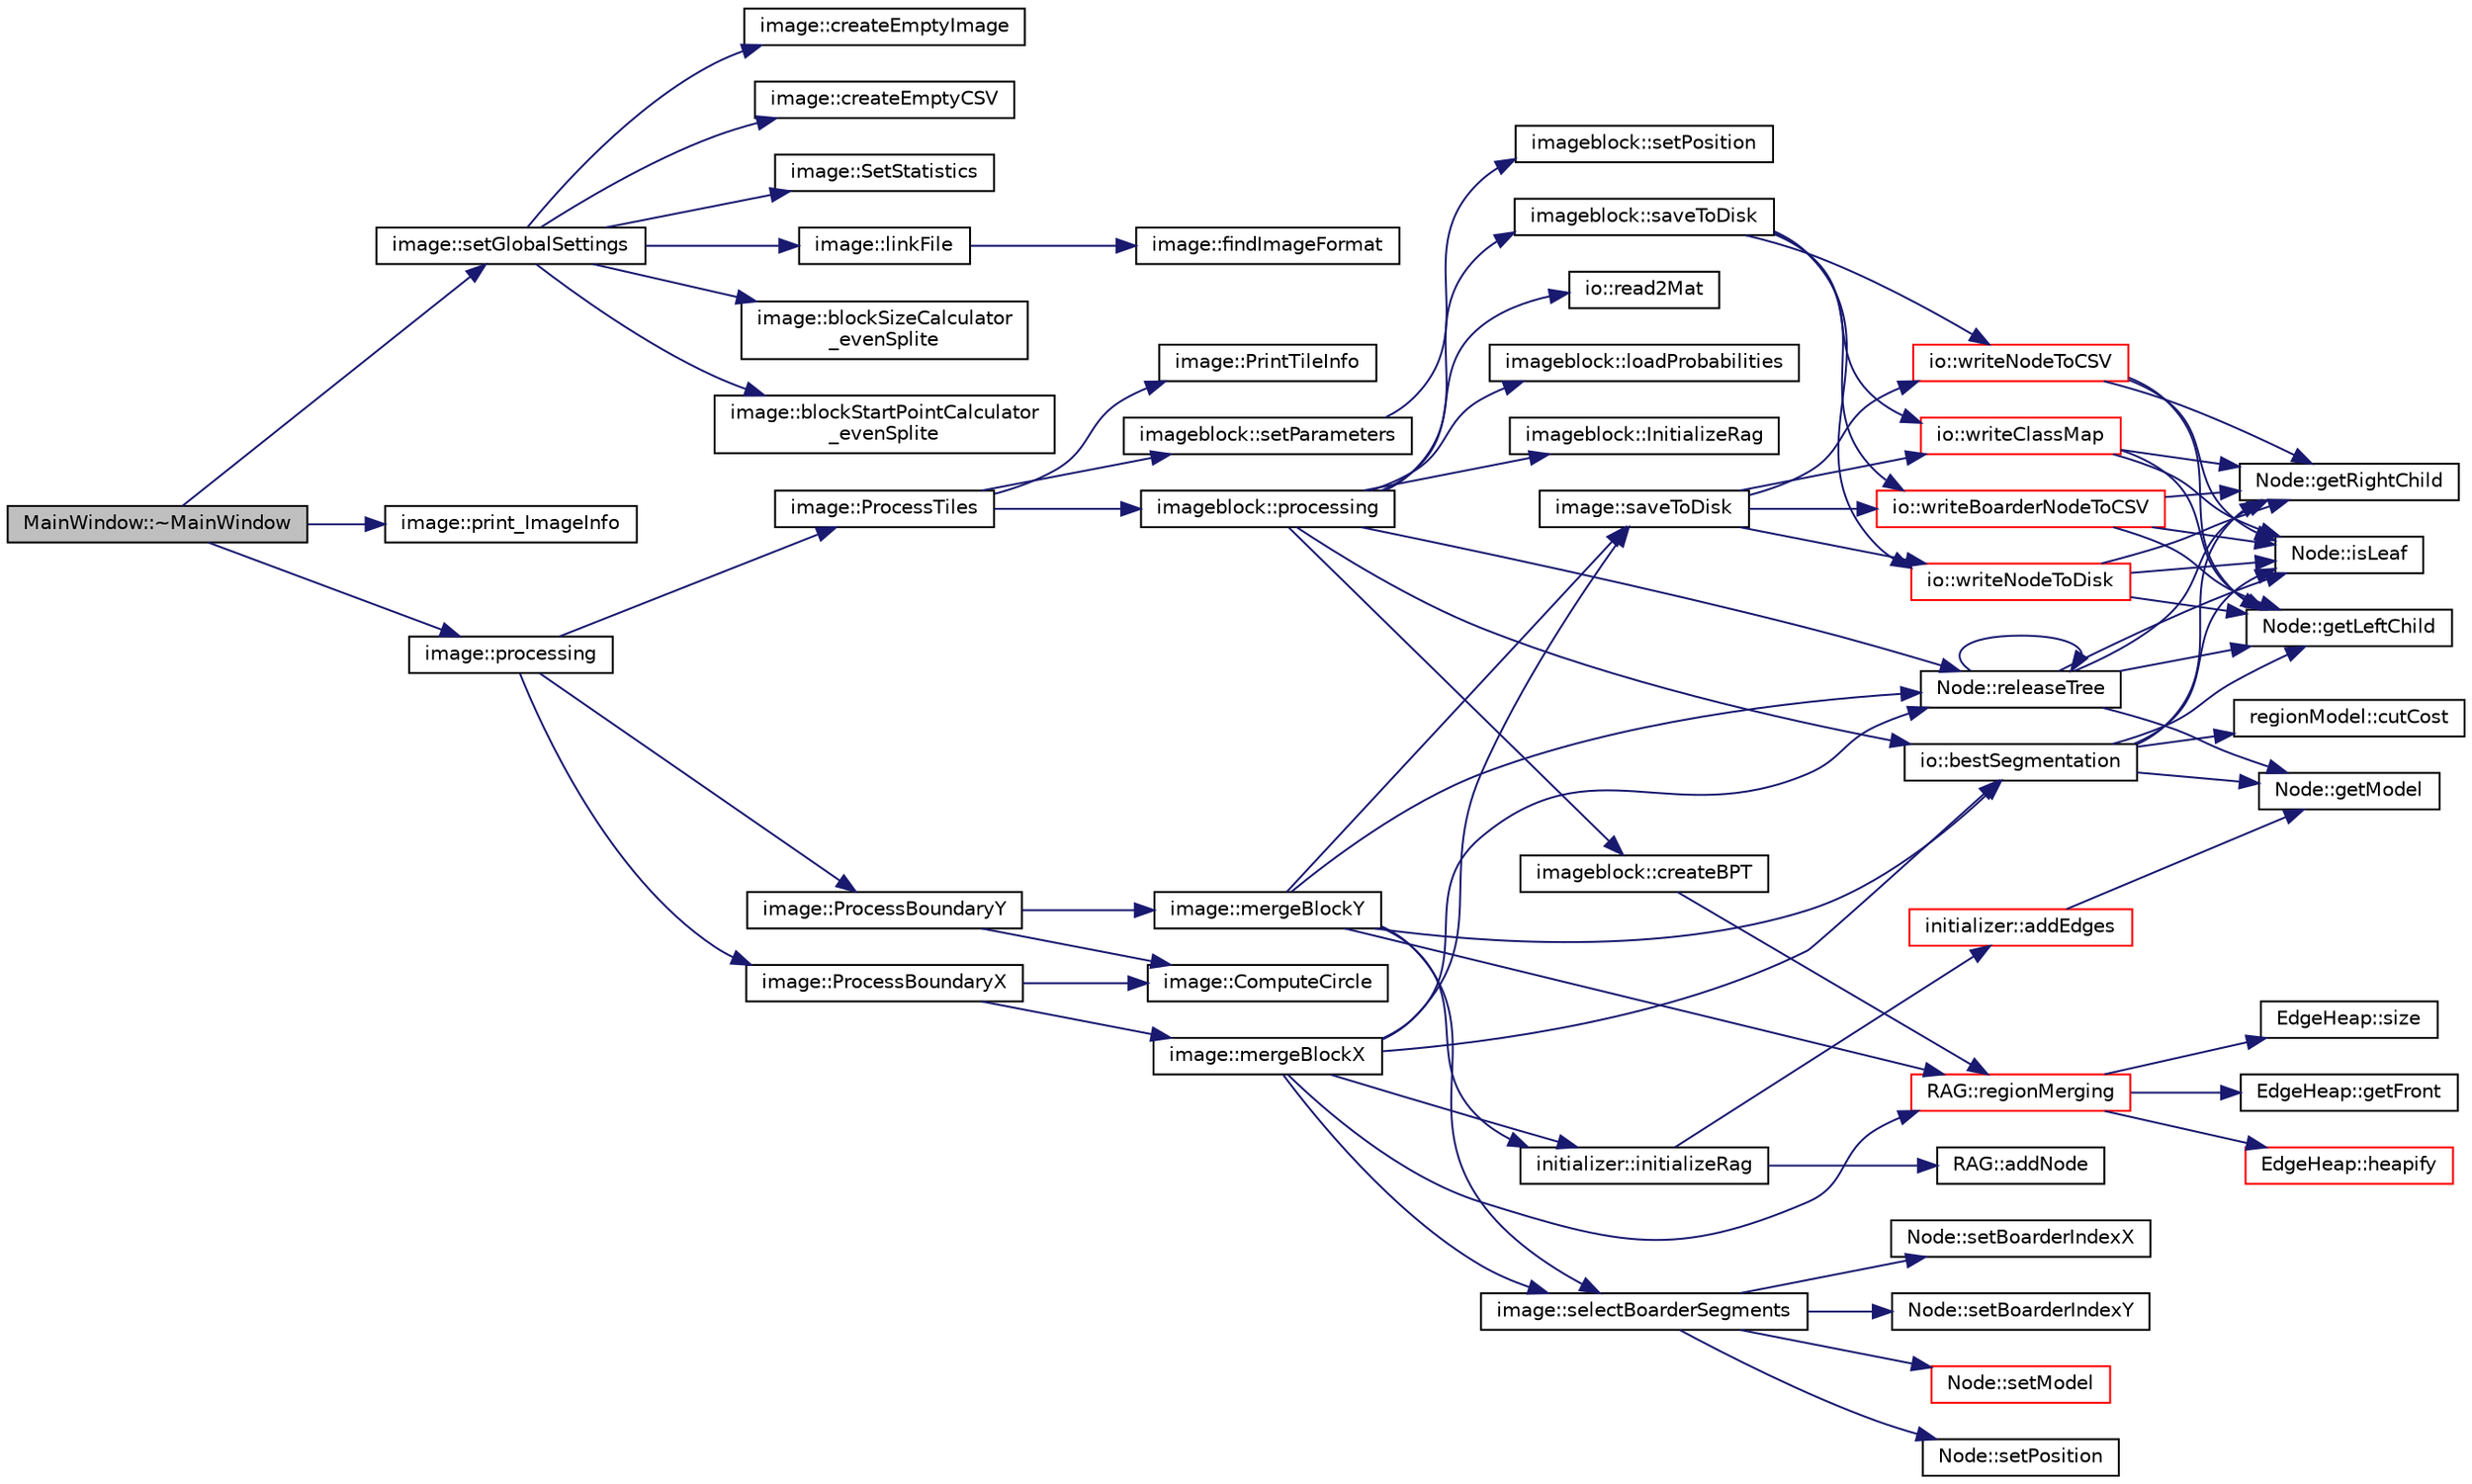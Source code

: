 digraph "MainWindow::~MainWindow"
{
  edge [fontname="Helvetica",fontsize="10",labelfontname="Helvetica",labelfontsize="10"];
  node [fontname="Helvetica",fontsize="10",shape=record];
  rankdir="LR";
  Node1 [label="MainWindow::~MainWindow",height=0.2,width=0.4,color="black", fillcolor="grey75", style="filled", fontcolor="black"];
  Node1 -> Node2 [color="midnightblue",fontsize="10",style="solid",fontname="Helvetica"];
  Node2 [label="image::setGlobalSettings",height=0.2,width=0.4,color="black", fillcolor="white", style="filled",URL="$classimage.html#a16c139a7a2ab7bb2c412f97d5abdcacd"];
  Node2 -> Node3 [color="midnightblue",fontsize="10",style="solid",fontname="Helvetica"];
  Node3 [label="image::linkFile",height=0.2,width=0.4,color="black", fillcolor="white", style="filled",URL="$classimage.html#ad86284aa4e8e75cfc904084479146f2f"];
  Node3 -> Node4 [color="midnightblue",fontsize="10",style="solid",fontname="Helvetica"];
  Node4 [label="image::findImageFormat",height=0.2,width=0.4,color="black", fillcolor="white", style="filled",URL="$classimage.html#a8a46cfc72e8bbc9b85c431e9a4f6d755"];
  Node2 -> Node5 [color="midnightblue",fontsize="10",style="solid",fontname="Helvetica"];
  Node5 [label="image::blockSizeCalculator\l_evenSplite",height=0.2,width=0.4,color="black", fillcolor="white", style="filled",URL="$classimage.html#a6d7fac910481c15802515c36463cfffa"];
  Node2 -> Node6 [color="midnightblue",fontsize="10",style="solid",fontname="Helvetica"];
  Node6 [label="image::blockStartPointCalculator\l_evenSplite",height=0.2,width=0.4,color="black", fillcolor="white", style="filled",URL="$classimage.html#a8a1a7543a50f78a8c07d4a35560ad7ab"];
  Node2 -> Node7 [color="midnightblue",fontsize="10",style="solid",fontname="Helvetica"];
  Node7 [label="image::createEmptyImage",height=0.2,width=0.4,color="black", fillcolor="white", style="filled",URL="$classimage.html#aa3cb332287f2c67f7ab68cfcc386bcd2"];
  Node2 -> Node8 [color="midnightblue",fontsize="10",style="solid",fontname="Helvetica"];
  Node8 [label="image::createEmptyCSV",height=0.2,width=0.4,color="black", fillcolor="white", style="filled",URL="$classimage.html#aa50311604615c5027bee9b24cfab49a8"];
  Node2 -> Node9 [color="midnightblue",fontsize="10",style="solid",fontname="Helvetica"];
  Node9 [label="image::SetStatistics",height=0.2,width=0.4,color="black", fillcolor="white", style="filled",URL="$classimage.html#a95002c780c2c4c6764d01fa4f850f775"];
  Node1 -> Node10 [color="midnightblue",fontsize="10",style="solid",fontname="Helvetica"];
  Node10 [label="image::print_ImageInfo",height=0.2,width=0.4,color="black", fillcolor="white", style="filled",URL="$classimage.html#aa7ee2af9cc80df285e7ae593e0b457c1"];
  Node1 -> Node11 [color="midnightblue",fontsize="10",style="solid",fontname="Helvetica"];
  Node11 [label="image::processing",height=0.2,width=0.4,color="black", fillcolor="white", style="filled",URL="$classimage.html#a4689c56b85c46d48ea52f0c9fa13891e"];
  Node11 -> Node12 [color="midnightblue",fontsize="10",style="solid",fontname="Helvetica"];
  Node12 [label="image::ProcessTiles",height=0.2,width=0.4,color="black", fillcolor="white", style="filled",URL="$classimage.html#ad5a9d767eca6f9bbb8dcb556527edf4d"];
  Node12 -> Node13 [color="midnightblue",fontsize="10",style="solid",fontname="Helvetica"];
  Node13 [label="image::PrintTileInfo",height=0.2,width=0.4,color="black", fillcolor="white", style="filled",URL="$classimage.html#ad8f92b1e7e0d07c12286ca2cd7163472"];
  Node12 -> Node14 [color="midnightblue",fontsize="10",style="solid",fontname="Helvetica"];
  Node14 [label="imageblock::setParameters",height=0.2,width=0.4,color="black", fillcolor="white", style="filled",URL="$classimageblock.html#aa28c36c8019b54006331c050484d0701"];
  Node14 -> Node15 [color="midnightblue",fontsize="10",style="solid",fontname="Helvetica"];
  Node15 [label="imageblock::setPosition",height=0.2,width=0.4,color="black", fillcolor="white", style="filled",URL="$classimageblock.html#ad87e345c22a106ed85c862f506905e49"];
  Node12 -> Node16 [color="midnightblue",fontsize="10",style="solid",fontname="Helvetica"];
  Node16 [label="imageblock::processing",height=0.2,width=0.4,color="black", fillcolor="white", style="filled",URL="$classimageblock.html#af3b91e3daaa8014af1239f60da6b0bf5"];
  Node16 -> Node17 [color="midnightblue",fontsize="10",style="solid",fontname="Helvetica"];
  Node17 [label="imageblock::loadProbabilities",height=0.2,width=0.4,color="black", fillcolor="white", style="filled",URL="$classimageblock.html#a88334e439d9ee9478549d1d79f5a111b"];
  Node16 -> Node18 [color="midnightblue",fontsize="10",style="solid",fontname="Helvetica"];
  Node18 [label="imageblock::InitializeRag",height=0.2,width=0.4,color="black", fillcolor="white", style="filled",URL="$classimageblock.html#ac6939816448430096ee781ea2ad19de1"];
  Node16 -> Node19 [color="midnightblue",fontsize="10",style="solid",fontname="Helvetica"];
  Node19 [label="imageblock::createBPT",height=0.2,width=0.4,color="black", fillcolor="white", style="filled",URL="$classimageblock.html#abcc69a8c00ad79067185c700463f8126"];
  Node19 -> Node20 [color="midnightblue",fontsize="10",style="solid",fontname="Helvetica"];
  Node20 [label="RAG::regionMerging",height=0.2,width=0.4,color="red", fillcolor="white", style="filled",URL="$class_r_a_g.html#ab09eebb1b704d18b583d528e77f7604a"];
  Node20 -> Node21 [color="midnightblue",fontsize="10",style="solid",fontname="Helvetica"];
  Node21 [label="EdgeHeap::heapify",height=0.2,width=0.4,color="red", fillcolor="white", style="filled",URL="$class_edge_heap.html#a09c54300b957acc0f414fd9ee6c558fa"];
  Node20 -> Node22 [color="midnightblue",fontsize="10",style="solid",fontname="Helvetica"];
  Node22 [label="EdgeHeap::size",height=0.2,width=0.4,color="black", fillcolor="white", style="filled",URL="$class_edge_heap.html#a82705f38a79714bb4f80a8218b6e50b1"];
  Node20 -> Node23 [color="midnightblue",fontsize="10",style="solid",fontname="Helvetica"];
  Node23 [label="EdgeHeap::getFront",height=0.2,width=0.4,color="black", fillcolor="white", style="filled",URL="$class_edge_heap.html#ad20ff8504ffd5ca5ac21be9093476741"];
  Node16 -> Node24 [color="midnightblue",fontsize="10",style="solid",fontname="Helvetica"];
  Node24 [label="io::bestSegmentation",height=0.2,width=0.4,color="black", fillcolor="white", style="filled",URL="$classio.html#a665eff0517fb9afbded1a2a7db62e1d7"];
  Node24 -> Node25 [color="midnightblue",fontsize="10",style="solid",fontname="Helvetica"];
  Node25 [label="Node::isLeaf",height=0.2,width=0.4,color="black", fillcolor="white", style="filled",URL="$class_node.html#a3a61dca67d5ad06cacb8c48eb6374973"];
  Node24 -> Node26 [color="midnightblue",fontsize="10",style="solid",fontname="Helvetica"];
  Node26 [label="Node::getLeftChild",height=0.2,width=0.4,color="black", fillcolor="white", style="filled",URL="$class_node.html#a498a3ea76df240287b5a91aeaec2be95"];
  Node24 -> Node27 [color="midnightblue",fontsize="10",style="solid",fontname="Helvetica"];
  Node27 [label="Node::getRightChild",height=0.2,width=0.4,color="black", fillcolor="white", style="filled",URL="$class_node.html#a531a8178f01a328bec4c4e8a3b93b67f"];
  Node24 -> Node28 [color="midnightblue",fontsize="10",style="solid",fontname="Helvetica"];
  Node28 [label="Node::getModel",height=0.2,width=0.4,color="black", fillcolor="white", style="filled",URL="$class_node.html#adcc7f26a2ccf3a8fcc387ed820624d99"];
  Node24 -> Node29 [color="midnightblue",fontsize="10",style="solid",fontname="Helvetica"];
  Node29 [label="regionModel::cutCost",height=0.2,width=0.4,color="black", fillcolor="white", style="filled",URL="$classregion_model.html#ab26eb4d56d4663e98c071266382d5e1c"];
  Node16 -> Node30 [color="midnightblue",fontsize="10",style="solid",fontname="Helvetica"];
  Node30 [label="imageblock::saveToDisk",height=0.2,width=0.4,color="black", fillcolor="white", style="filled",URL="$classimageblock.html#adbafde60f699582250656ddc2ebe82e2"];
  Node30 -> Node31 [color="midnightblue",fontsize="10",style="solid",fontname="Helvetica"];
  Node31 [label="io::writeNodeToDisk",height=0.2,width=0.4,color="red", fillcolor="white", style="filled",URL="$classio.html#aaa642111086b3ec2afee826a767d03ad"];
  Node31 -> Node25 [color="midnightblue",fontsize="10",style="solid",fontname="Helvetica"];
  Node31 -> Node27 [color="midnightblue",fontsize="10",style="solid",fontname="Helvetica"];
  Node31 -> Node26 [color="midnightblue",fontsize="10",style="solid",fontname="Helvetica"];
  Node30 -> Node32 [color="midnightblue",fontsize="10",style="solid",fontname="Helvetica"];
  Node32 [label="io::writeNodeToCSV",height=0.2,width=0.4,color="red", fillcolor="white", style="filled",URL="$classio.html#a8aa97cb094b71a1583ef796b8200fbdb"];
  Node32 -> Node25 [color="midnightblue",fontsize="10",style="solid",fontname="Helvetica"];
  Node32 -> Node27 [color="midnightblue",fontsize="10",style="solid",fontname="Helvetica"];
  Node32 -> Node26 [color="midnightblue",fontsize="10",style="solid",fontname="Helvetica"];
  Node30 -> Node33 [color="midnightblue",fontsize="10",style="solid",fontname="Helvetica"];
  Node33 [label="io::writeClassMap",height=0.2,width=0.4,color="red", fillcolor="white", style="filled",URL="$classio.html#a72962f4d8ddc9b57256730b089be4288"];
  Node33 -> Node25 [color="midnightblue",fontsize="10",style="solid",fontname="Helvetica"];
  Node33 -> Node27 [color="midnightblue",fontsize="10",style="solid",fontname="Helvetica"];
  Node33 -> Node26 [color="midnightblue",fontsize="10",style="solid",fontname="Helvetica"];
  Node30 -> Node34 [color="midnightblue",fontsize="10",style="solid",fontname="Helvetica"];
  Node34 [label="io::writeBoarderNodeToCSV",height=0.2,width=0.4,color="red", fillcolor="white", style="filled",URL="$classio.html#a4cca3fdf98e917cac1b3e776c7634aec"];
  Node34 -> Node25 [color="midnightblue",fontsize="10",style="solid",fontname="Helvetica"];
  Node34 -> Node27 [color="midnightblue",fontsize="10",style="solid",fontname="Helvetica"];
  Node34 -> Node26 [color="midnightblue",fontsize="10",style="solid",fontname="Helvetica"];
  Node16 -> Node35 [color="midnightblue",fontsize="10",style="solid",fontname="Helvetica"];
  Node35 [label="Node::releaseTree",height=0.2,width=0.4,color="black", fillcolor="white", style="filled",URL="$class_node.html#adaaa531eae8cc809934f80b09ad8224e"];
  Node35 -> Node25 [color="midnightblue",fontsize="10",style="solid",fontname="Helvetica"];
  Node35 -> Node28 [color="midnightblue",fontsize="10",style="solid",fontname="Helvetica"];
  Node35 -> Node26 [color="midnightblue",fontsize="10",style="solid",fontname="Helvetica"];
  Node35 -> Node35 [color="midnightblue",fontsize="10",style="solid",fontname="Helvetica"];
  Node35 -> Node27 [color="midnightblue",fontsize="10",style="solid",fontname="Helvetica"];
  Node16 -> Node36 [color="midnightblue",fontsize="10",style="solid",fontname="Helvetica"];
  Node36 [label="io::read2Mat",height=0.2,width=0.4,color="black", fillcolor="white", style="filled",URL="$classio.html#add747be06f0048c8ff9f6f7a2d54636d"];
  Node11 -> Node37 [color="midnightblue",fontsize="10",style="solid",fontname="Helvetica"];
  Node37 [label="image::ProcessBoundaryX",height=0.2,width=0.4,color="black", fillcolor="white", style="filled",URL="$classimage.html#a83026280ad6cc713ec9489ff3bd9776e"];
  Node37 -> Node38 [color="midnightblue",fontsize="10",style="solid",fontname="Helvetica"];
  Node38 [label="image::ComputeCircle",height=0.2,width=0.4,color="black", fillcolor="white", style="filled",URL="$classimage.html#a05e6294bd8fc01bac57478de38e5a92d"];
  Node37 -> Node39 [color="midnightblue",fontsize="10",style="solid",fontname="Helvetica"];
  Node39 [label="image::mergeBlockX",height=0.2,width=0.4,color="black", fillcolor="white", style="filled",URL="$classimage.html#a12343719e8d96a4bda9c5bd6c035d52a"];
  Node39 -> Node40 [color="midnightblue",fontsize="10",style="solid",fontname="Helvetica"];
  Node40 [label="image::selectBoarderSegments",height=0.2,width=0.4,color="black", fillcolor="white", style="filled",URL="$classimage.html#a7934adc398c4b1c001fe38b0500e8341"];
  Node40 -> Node41 [color="midnightblue",fontsize="10",style="solid",fontname="Helvetica"];
  Node41 [label="Node::setPosition",height=0.2,width=0.4,color="black", fillcolor="white", style="filled",URL="$class_node.html#a2bfcbd3b82b596744f81432f1824d522"];
  Node40 -> Node42 [color="midnightblue",fontsize="10",style="solid",fontname="Helvetica"];
  Node42 [label="Node::setBoarderIndexX",height=0.2,width=0.4,color="black", fillcolor="white", style="filled",URL="$class_node.html#a9305e6376add78eafd94f198df0ee745"];
  Node40 -> Node43 [color="midnightblue",fontsize="10",style="solid",fontname="Helvetica"];
  Node43 [label="Node::setBoarderIndexY",height=0.2,width=0.4,color="black", fillcolor="white", style="filled",URL="$class_node.html#aa969843e599c724456cc743b8b7f0f3b"];
  Node40 -> Node44 [color="midnightblue",fontsize="10",style="solid",fontname="Helvetica"];
  Node44 [label="Node::setModel",height=0.2,width=0.4,color="red", fillcolor="white", style="filled",URL="$class_node.html#a8a60e0e373f3acf5a26036a0b40312a1"];
  Node39 -> Node45 [color="midnightblue",fontsize="10",style="solid",fontname="Helvetica"];
  Node45 [label="initializer::initializeRag",height=0.2,width=0.4,color="black", fillcolor="white", style="filled",URL="$classinitializer.html#ae6d34d311f884ceb489b3043a011864c"];
  Node45 -> Node46 [color="midnightblue",fontsize="10",style="solid",fontname="Helvetica"];
  Node46 [label="RAG::addNode",height=0.2,width=0.4,color="black", fillcolor="white", style="filled",URL="$class_r_a_g.html#a4e34b15e71e8f54f5268766d551beb8c"];
  Node45 -> Node47 [color="midnightblue",fontsize="10",style="solid",fontname="Helvetica"];
  Node47 [label="initializer::addEdges",height=0.2,width=0.4,color="red", fillcolor="white", style="filled",URL="$classinitializer.html#af25116f6ca0979e447a4a266bceba2b8"];
  Node47 -> Node28 [color="midnightblue",fontsize="10",style="solid",fontname="Helvetica"];
  Node39 -> Node20 [color="midnightblue",fontsize="10",style="solid",fontname="Helvetica"];
  Node39 -> Node24 [color="midnightblue",fontsize="10",style="solid",fontname="Helvetica"];
  Node39 -> Node48 [color="midnightblue",fontsize="10",style="solid",fontname="Helvetica"];
  Node48 [label="image::saveToDisk",height=0.2,width=0.4,color="black", fillcolor="white", style="filled",URL="$classimage.html#a3a11f9e84755d71dd86e6161f633dd80"];
  Node48 -> Node31 [color="midnightblue",fontsize="10",style="solid",fontname="Helvetica"];
  Node48 -> Node32 [color="midnightblue",fontsize="10",style="solid",fontname="Helvetica"];
  Node48 -> Node33 [color="midnightblue",fontsize="10",style="solid",fontname="Helvetica"];
  Node48 -> Node34 [color="midnightblue",fontsize="10",style="solid",fontname="Helvetica"];
  Node39 -> Node35 [color="midnightblue",fontsize="10",style="solid",fontname="Helvetica"];
  Node11 -> Node49 [color="midnightblue",fontsize="10",style="solid",fontname="Helvetica"];
  Node49 [label="image::ProcessBoundaryY",height=0.2,width=0.4,color="black", fillcolor="white", style="filled",URL="$classimage.html#adf6b8c126649c9a40387f12b5f5f07d5"];
  Node49 -> Node38 [color="midnightblue",fontsize="10",style="solid",fontname="Helvetica"];
  Node49 -> Node50 [color="midnightblue",fontsize="10",style="solid",fontname="Helvetica"];
  Node50 [label="image::mergeBlockY",height=0.2,width=0.4,color="black", fillcolor="white", style="filled",URL="$classimage.html#aa21fc5a07af7528869425e750090b3b8"];
  Node50 -> Node40 [color="midnightblue",fontsize="10",style="solid",fontname="Helvetica"];
  Node50 -> Node45 [color="midnightblue",fontsize="10",style="solid",fontname="Helvetica"];
  Node50 -> Node20 [color="midnightblue",fontsize="10",style="solid",fontname="Helvetica"];
  Node50 -> Node24 [color="midnightblue",fontsize="10",style="solid",fontname="Helvetica"];
  Node50 -> Node48 [color="midnightblue",fontsize="10",style="solid",fontname="Helvetica"];
  Node50 -> Node35 [color="midnightblue",fontsize="10",style="solid",fontname="Helvetica"];
}
